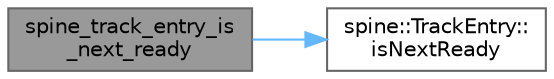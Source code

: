 digraph "spine_track_entry_is_next_ready"
{
 // LATEX_PDF_SIZE
  bgcolor="transparent";
  edge [fontname=Helvetica,fontsize=10,labelfontname=Helvetica,labelfontsize=10];
  node [fontname=Helvetica,fontsize=10,shape=box,height=0.2,width=0.4];
  rankdir="LR";
  Node1 [id="Node000001",label="spine_track_entry_is\l_next_ready",height=0.2,width=0.4,color="gray40", fillcolor="grey60", style="filled", fontcolor="black",tooltip=" "];
  Node1 -> Node2 [id="edge1_Node000001_Node000002",color="steelblue1",style="solid",tooltip=" "];
  Node2 [id="Node000002",label="spine::TrackEntry::\lisNextReady",height=0.2,width=0.4,color="grey40", fillcolor="white", style="filled",URL="$classspine_1_1_track_entry.html#acd1a74e4b6940e01e5e170babbb22fde",tooltip=" "];
}
